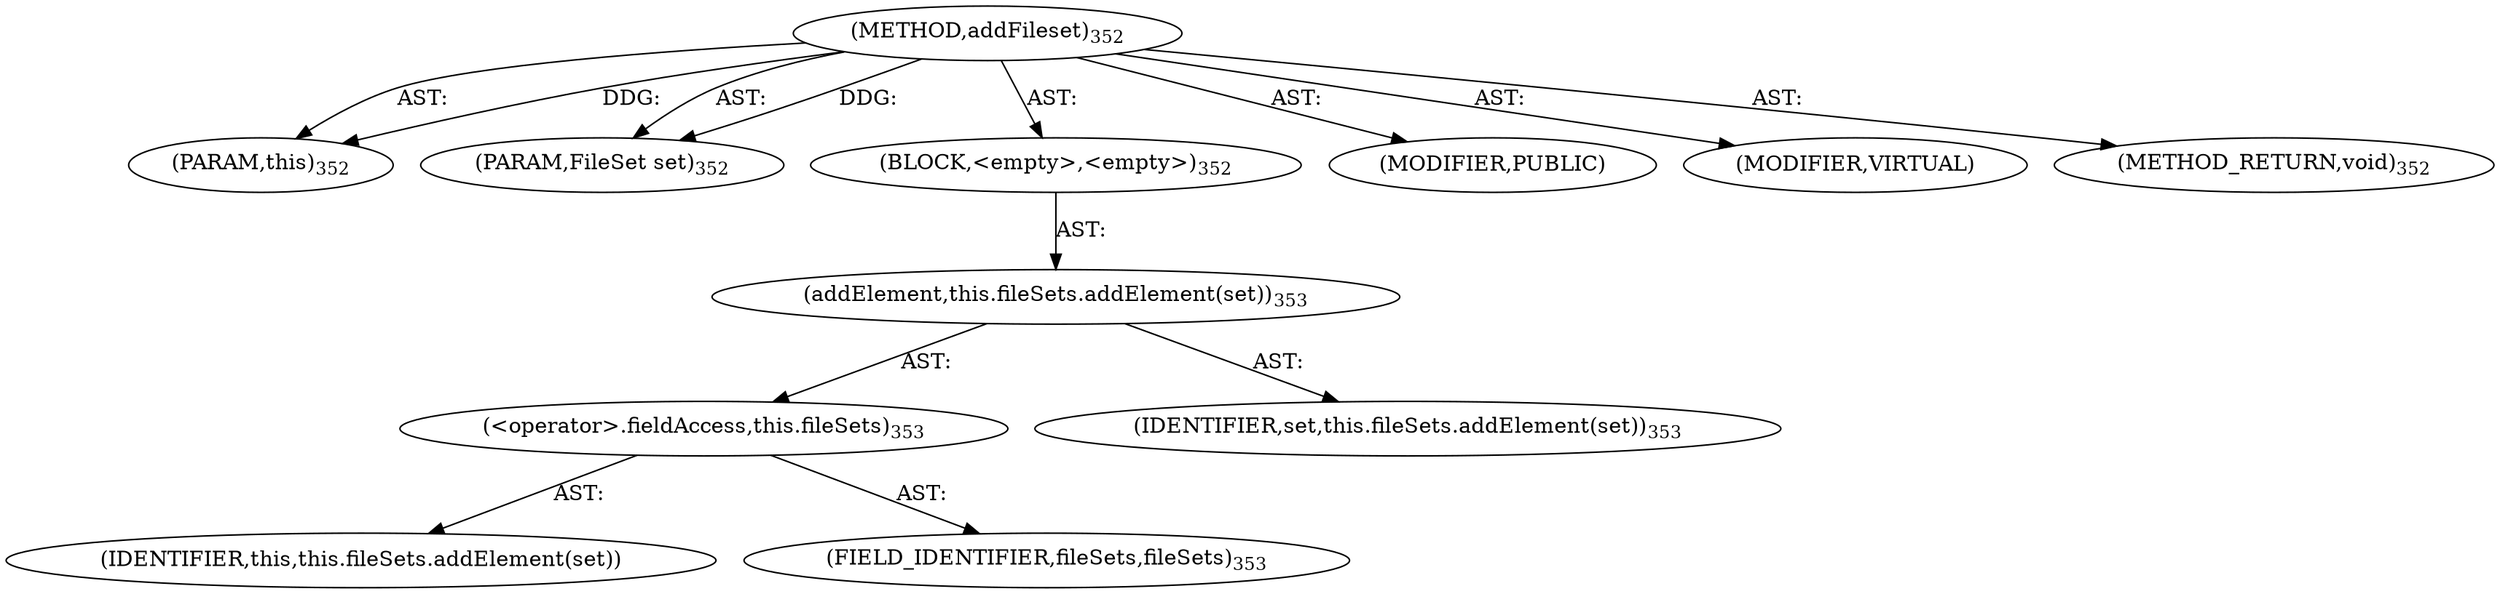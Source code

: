 digraph "addFileset" {  
"111669149704" [label = <(METHOD,addFileset)<SUB>352</SUB>> ]
"115964117011" [label = <(PARAM,this)<SUB>352</SUB>> ]
"115964117012" [label = <(PARAM,FileSet set)<SUB>352</SUB>> ]
"25769803809" [label = <(BLOCK,&lt;empty&gt;,&lt;empty&gt;)<SUB>352</SUB>> ]
"30064771223" [label = <(addElement,this.fileSets.addElement(set))<SUB>353</SUB>> ]
"30064771224" [label = <(&lt;operator&gt;.fieldAccess,this.fileSets)<SUB>353</SUB>> ]
"68719476871" [label = <(IDENTIFIER,this,this.fileSets.addElement(set))> ]
"55834574887" [label = <(FIELD_IDENTIFIER,fileSets,fileSets)<SUB>353</SUB>> ]
"68719476872" [label = <(IDENTIFIER,set,this.fileSets.addElement(set))<SUB>353</SUB>> ]
"133143986199" [label = <(MODIFIER,PUBLIC)> ]
"133143986200" [label = <(MODIFIER,VIRTUAL)> ]
"128849018888" [label = <(METHOD_RETURN,void)<SUB>352</SUB>> ]
  "111669149704" -> "115964117011"  [ label = "AST: "] 
  "111669149704" -> "115964117012"  [ label = "AST: "] 
  "111669149704" -> "25769803809"  [ label = "AST: "] 
  "111669149704" -> "133143986199"  [ label = "AST: "] 
  "111669149704" -> "133143986200"  [ label = "AST: "] 
  "111669149704" -> "128849018888"  [ label = "AST: "] 
  "25769803809" -> "30064771223"  [ label = "AST: "] 
  "30064771223" -> "30064771224"  [ label = "AST: "] 
  "30064771223" -> "68719476872"  [ label = "AST: "] 
  "30064771224" -> "68719476871"  [ label = "AST: "] 
  "30064771224" -> "55834574887"  [ label = "AST: "] 
  "111669149704" -> "115964117011"  [ label = "DDG: "] 
  "111669149704" -> "115964117012"  [ label = "DDG: "] 
}

